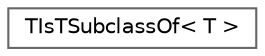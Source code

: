 digraph "Graphical Class Hierarchy"
{
 // INTERACTIVE_SVG=YES
 // LATEX_PDF_SIZE
  bgcolor="transparent";
  edge [fontname=Helvetica,fontsize=10,labelfontname=Helvetica,labelfontsize=10];
  node [fontname=Helvetica,fontsize=10,shape=box,height=0.2,width=0.4];
  rankdir="LR";
  Node0 [id="Node000000",label="TIsTSubclassOf\< T \>",height=0.2,width=0.4,color="grey40", fillcolor="white", style="filled",URL="$df/ddd/structTIsTSubclassOf.html",tooltip=" "];
}
